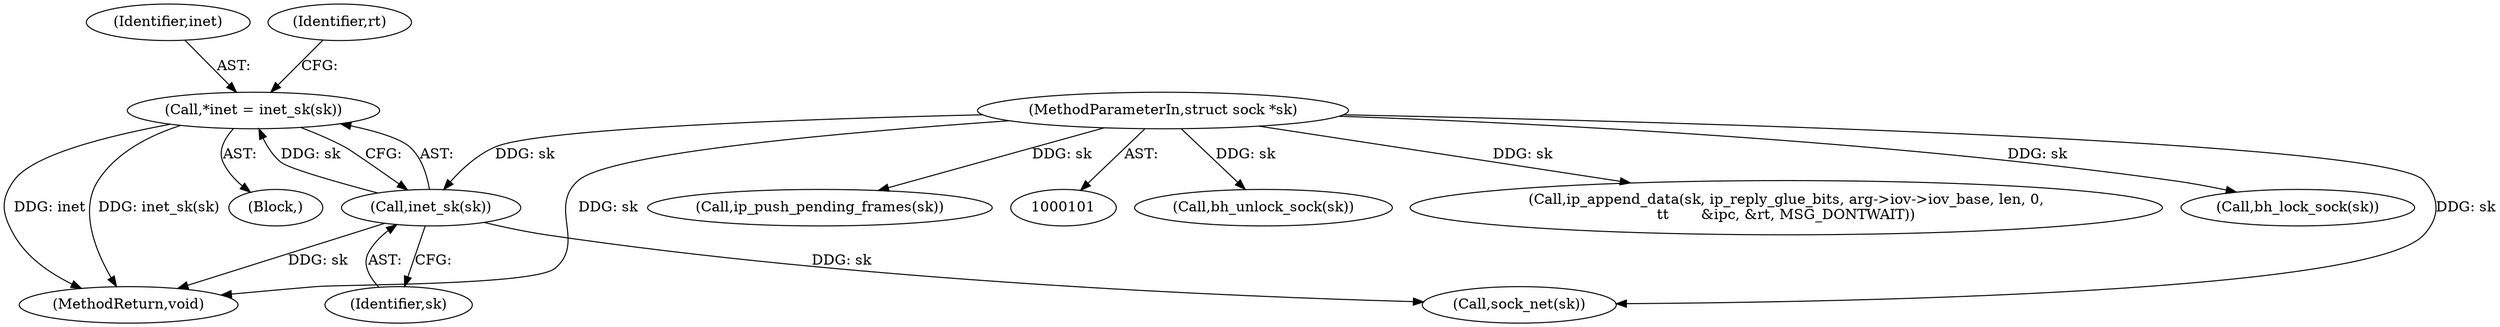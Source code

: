 digraph "0_linux_f6d8bd051c391c1c0458a30b2a7abcd939329259_23@pointer" {
"1000108" [label="(Call,*inet = inet_sk(sk))"];
"1000110" [label="(Call,inet_sk(sk))"];
"1000102" [label="(MethodParameterIn,struct sock *sk)"];
"1000102" [label="(MethodParameterIn,struct sock *sk)"];
"1000312" [label="(Call,bh_unlock_sock(sk))"];
"1000255" [label="(Call,ip_append_data(sk, ip_reply_glue_bits, arg->iov->iov_base, len, 0,\n\t\t       &ipc, &rt, MSG_DONTWAIT))"];
"1000109" [label="(Identifier,inet)"];
"1000223" [label="(Call,bh_lock_sock(sk))"];
"1000117" [label="(Identifier,rt)"];
"1000106" [label="(Block,)"];
"1000111" [label="(Identifier,sk)"];
"1000110" [label="(Call,inet_sk(sk))"];
"1000316" [label="(MethodReturn,void)"];
"1000215" [label="(Call,sock_net(sk))"];
"1000108" [label="(Call,*inet = inet_sk(sk))"];
"1000310" [label="(Call,ip_push_pending_frames(sk))"];
"1000108" -> "1000106"  [label="AST: "];
"1000108" -> "1000110"  [label="CFG: "];
"1000109" -> "1000108"  [label="AST: "];
"1000110" -> "1000108"  [label="AST: "];
"1000117" -> "1000108"  [label="CFG: "];
"1000108" -> "1000316"  [label="DDG: inet_sk(sk)"];
"1000108" -> "1000316"  [label="DDG: inet"];
"1000110" -> "1000108"  [label="DDG: sk"];
"1000110" -> "1000111"  [label="CFG: "];
"1000111" -> "1000110"  [label="AST: "];
"1000110" -> "1000316"  [label="DDG: sk"];
"1000102" -> "1000110"  [label="DDG: sk"];
"1000110" -> "1000215"  [label="DDG: sk"];
"1000102" -> "1000101"  [label="AST: "];
"1000102" -> "1000316"  [label="DDG: sk"];
"1000102" -> "1000215"  [label="DDG: sk"];
"1000102" -> "1000223"  [label="DDG: sk"];
"1000102" -> "1000255"  [label="DDG: sk"];
"1000102" -> "1000310"  [label="DDG: sk"];
"1000102" -> "1000312"  [label="DDG: sk"];
}
